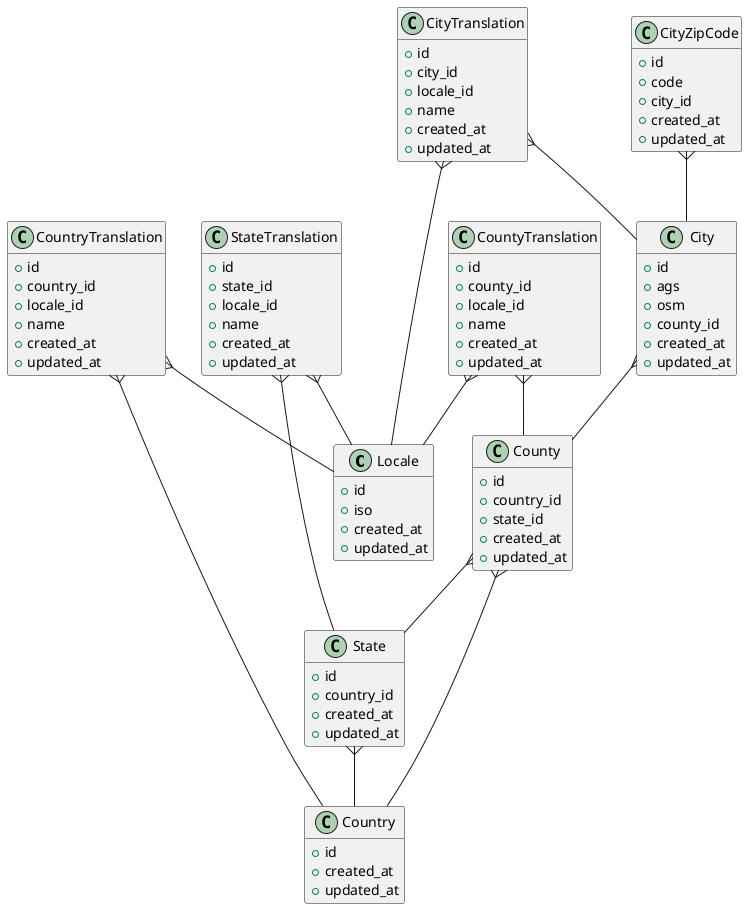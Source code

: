 @startuml

hide empty fields
hide empty methods

class Locale {
    + id
    + iso
    + created_at
    + updated_at
}

class Country {
    + id
    + created_at
    + updated_at
}

class CountryTranslation {
    + id
    + country_id
    + locale_id
    + name
    + created_at
    + updated_at
}

CountryTranslation }-- Country
CountryTranslation }-- Locale

class State {
    + id
    + country_id
    + created_at
    + updated_at
}

State }-- Country

class StateTranslation {
    + id
    + state_id
    + locale_id
    + name
    + created_at
    + updated_at
}

StateTranslation }-- State
StateTranslation }-- Locale

class County {
    + id
    + country_id
    + state_id
    + created_at
    + updated_at
}

County }-- Country
County }-- State

class CountyTranslation {
    + id
    + county_id
    + locale_id
    + name
    + created_at
    + updated_at
}

CountyTranslation }-- County
CountyTranslation }-- Locale

class City {
    + id
    + ags
    + osm
    + county_id
    + created_at
    + updated_at
}

City }-- County

class CityTranslation {
    + id
    + city_id
    + locale_id
    + name
    + created_at
    + updated_at
}

CityTranslation }-- City
CityTranslation }-- Locale

class CityZipCode {
    + id
    + code
    + city_id
    + created_at
    + updated_at
}

CityZipCode }-- City

@enduml
